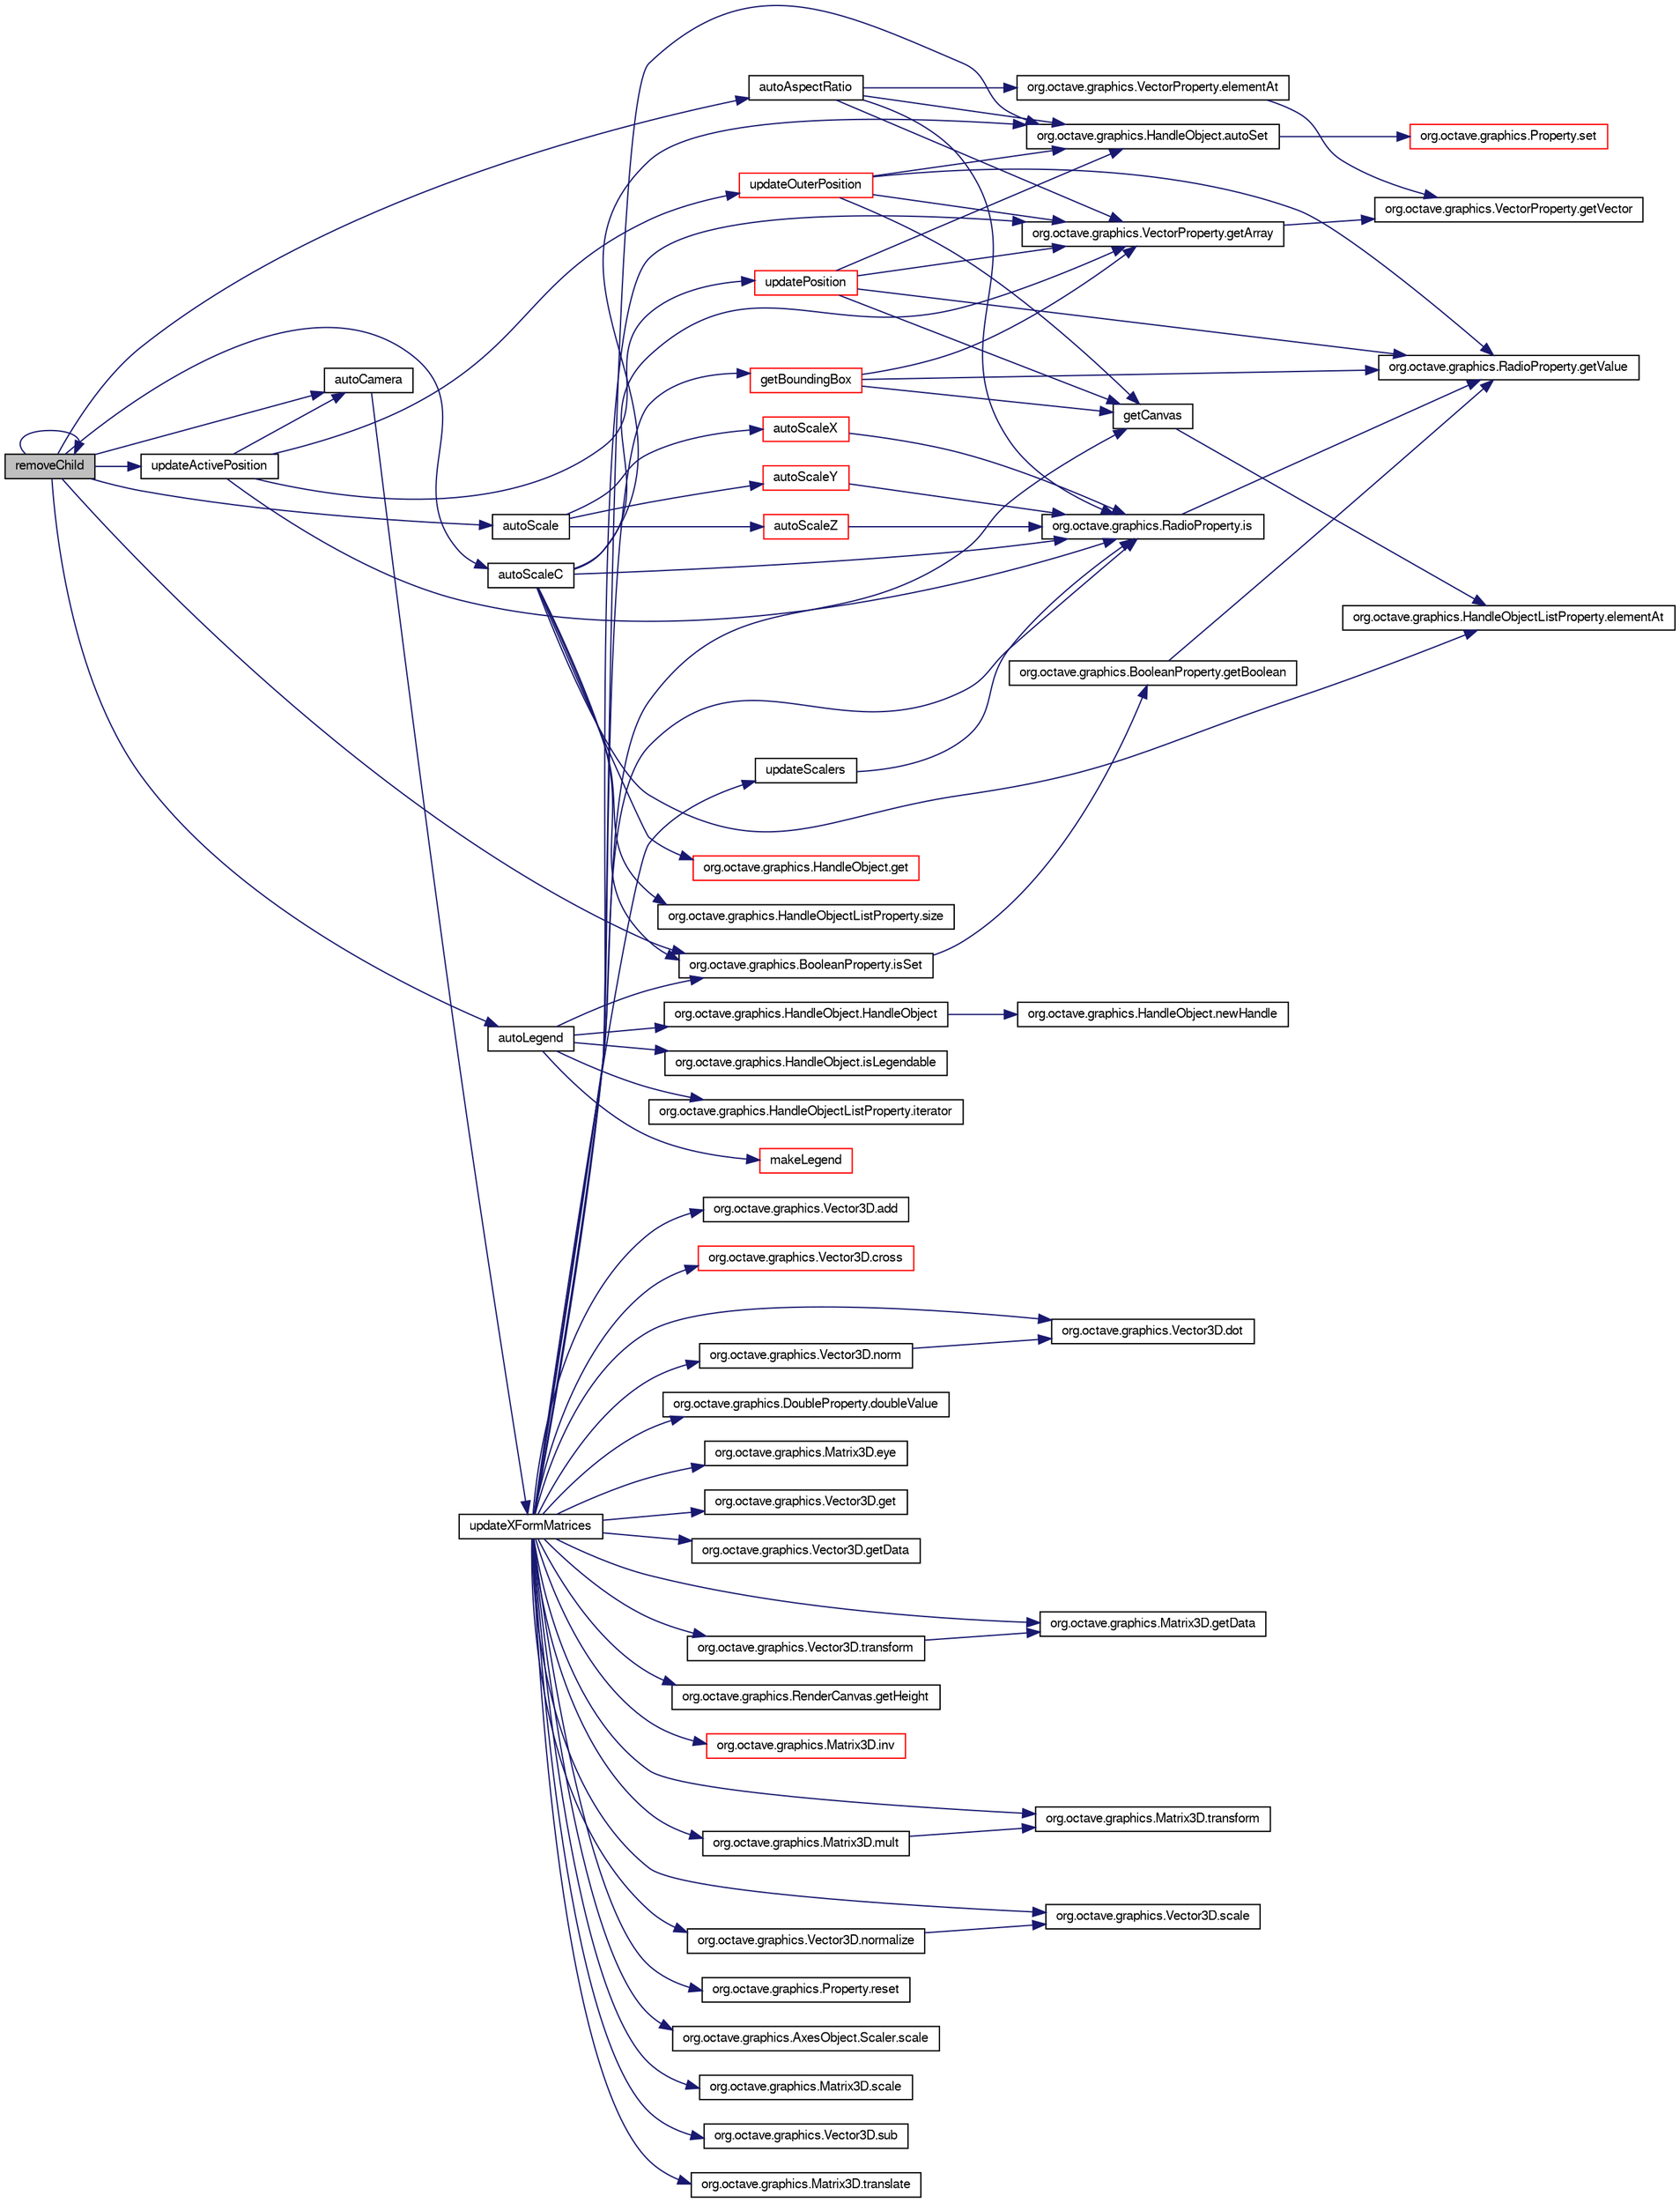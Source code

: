 digraph G
{
  edge [fontname="FreeSans",fontsize="10",labelfontname="FreeSans",labelfontsize="10"];
  node [fontname="FreeSans",fontsize="10",shape=record];
  rankdir="LR";
  Node1 [label="removeChild",height=0.2,width=0.4,color="black", fillcolor="grey75", style="filled" fontcolor="black"];
  Node1 -> Node2 [color="midnightblue",fontsize="10",style="solid",fontname="FreeSans"];
  Node2 [label="autoAspectRatio",height=0.2,width=0.4,color="black", fillcolor="white", style="filled",URL="$classorg_1_1octave_1_1graphics_1_1_axes_object.html#a3b96f348814a0162983f78d71d1b38ea"];
  Node2 -> Node3 [color="midnightblue",fontsize="10",style="solid",fontname="FreeSans"];
  Node3 [label="org.octave.graphics.HandleObject.autoSet",height=0.2,width=0.4,color="black", fillcolor="white", style="filled",URL="$classorg_1_1octave_1_1graphics_1_1_handle_object.html#a8d2c5ee6879fc8f2e181270b7ea9e934"];
  Node3 -> Node4 [color="midnightblue",fontsize="10",style="solid",fontname="FreeSans"];
  Node4 [label="org.octave.graphics.Property.set",height=0.2,width=0.4,color="red", fillcolor="white", style="filled",URL="$classorg_1_1octave_1_1graphics_1_1_property.html#afa1a5457d4b402c51eb58b213de1065f"];
  Node2 -> Node5 [color="midnightblue",fontsize="10",style="solid",fontname="FreeSans"];
  Node5 [label="org.octave.graphics.VectorProperty.elementAt",height=0.2,width=0.4,color="black", fillcolor="white", style="filled",URL="$classorg_1_1octave_1_1graphics_1_1_vector_property.html#a264bf2a78c781080534914c21b9125c9"];
  Node5 -> Node6 [color="midnightblue",fontsize="10",style="solid",fontname="FreeSans"];
  Node6 [label="org.octave.graphics.VectorProperty.getVector",height=0.2,width=0.4,color="black", fillcolor="white", style="filled",URL="$classorg_1_1octave_1_1graphics_1_1_vector_property.html#a4ee8a1258ab4c3158a01e1442835be2a"];
  Node2 -> Node7 [color="midnightblue",fontsize="10",style="solid",fontname="FreeSans"];
  Node7 [label="org.octave.graphics.VectorProperty.getArray",height=0.2,width=0.4,color="black", fillcolor="white", style="filled",URL="$classorg_1_1octave_1_1graphics_1_1_vector_property.html#ac9573ab949db7e86c1b0bd502d50e9f1"];
  Node7 -> Node6 [color="midnightblue",fontsize="10",style="solid",fontname="FreeSans"];
  Node2 -> Node8 [color="midnightblue",fontsize="10",style="solid",fontname="FreeSans"];
  Node8 [label="org.octave.graphics.RadioProperty.is",height=0.2,width=0.4,color="black", fillcolor="white", style="filled",URL="$classorg_1_1octave_1_1graphics_1_1_radio_property.html#a6b679eb3fe87358e20dc354d8f0e06b7"];
  Node8 -> Node9 [color="midnightblue",fontsize="10",style="solid",fontname="FreeSans"];
  Node9 [label="org.octave.graphics.RadioProperty.getValue",height=0.2,width=0.4,color="black", fillcolor="white", style="filled",URL="$classorg_1_1octave_1_1graphics_1_1_radio_property.html#a574b29843fb09dff2bf8edd82341f051"];
  Node1 -> Node10 [color="midnightblue",fontsize="10",style="solid",fontname="FreeSans"];
  Node10 [label="autoCamera",height=0.2,width=0.4,color="black", fillcolor="white", style="filled",URL="$classorg_1_1octave_1_1graphics_1_1_axes_object.html#ad8c380ebccb2c7d98383bc75ad470f38"];
  Node10 -> Node11 [color="midnightblue",fontsize="10",style="solid",fontname="FreeSans"];
  Node11 [label="updateXFormMatrices",height=0.2,width=0.4,color="black", fillcolor="white", style="filled",URL="$classorg_1_1octave_1_1graphics_1_1_axes_object.html#a34754c6f4719a30759b901e99988767d"];
  Node11 -> Node12 [color="midnightblue",fontsize="10",style="solid",fontname="FreeSans"];
  Node12 [label="org.octave.graphics.Vector3D.add",height=0.2,width=0.4,color="black", fillcolor="white", style="filled",URL="$classorg_1_1octave_1_1graphics_1_1_vector3_d.html#a161c6c5a995fe94260e92805246029d6"];
  Node11 -> Node3 [color="midnightblue",fontsize="10",style="solid",fontname="FreeSans"];
  Node11 -> Node13 [color="midnightblue",fontsize="10",style="solid",fontname="FreeSans"];
  Node13 [label="org.octave.graphics.Vector3D.cross",height=0.2,width=0.4,color="red", fillcolor="white", style="filled",URL="$classorg_1_1octave_1_1graphics_1_1_vector3_d.html#a8d63a47a8888a907fc69001263d28590"];
  Node11 -> Node14 [color="midnightblue",fontsize="10",style="solid",fontname="FreeSans"];
  Node14 [label="org.octave.graphics.Vector3D.dot",height=0.2,width=0.4,color="black", fillcolor="white", style="filled",URL="$classorg_1_1octave_1_1graphics_1_1_vector3_d.html#ab0ce961669339476ce3a7f54f22482f3"];
  Node11 -> Node15 [color="midnightblue",fontsize="10",style="solid",fontname="FreeSans"];
  Node15 [label="org.octave.graphics.DoubleProperty.doubleValue",height=0.2,width=0.4,color="black", fillcolor="white", style="filled",URL="$classorg_1_1octave_1_1graphics_1_1_double_property.html#aad7c86e3a7c4753efa88b5c659496c05"];
  Node11 -> Node16 [color="midnightblue",fontsize="10",style="solid",fontname="FreeSans"];
  Node16 [label="org.octave.graphics.Matrix3D.eye",height=0.2,width=0.4,color="black", fillcolor="white", style="filled",URL="$classorg_1_1octave_1_1graphics_1_1_matrix3_d.html#a576603a22be715dc2c22a9002737e655"];
  Node11 -> Node17 [color="midnightblue",fontsize="10",style="solid",fontname="FreeSans"];
  Node17 [label="org.octave.graphics.Vector3D.get",height=0.2,width=0.4,color="black", fillcolor="white", style="filled",URL="$classorg_1_1octave_1_1graphics_1_1_vector3_d.html#a2fea79959a8fcac22a4729c9a7c86c31"];
  Node11 -> Node7 [color="midnightblue",fontsize="10",style="solid",fontname="FreeSans"];
  Node11 -> Node18 [color="midnightblue",fontsize="10",style="solid",fontname="FreeSans"];
  Node18 [label="getBoundingBox",height=0.2,width=0.4,color="red", fillcolor="white", style="filled",URL="$classorg_1_1octave_1_1graphics_1_1_axes_object.html#a5081086fe29e8e32a61359f18bb7b8b0"];
  Node18 -> Node7 [color="midnightblue",fontsize="10",style="solid",fontname="FreeSans"];
  Node18 -> Node19 [color="midnightblue",fontsize="10",style="solid",fontname="FreeSans"];
  Node19 [label="getCanvas",height=0.2,width=0.4,color="black", fillcolor="white", style="filled",URL="$classorg_1_1octave_1_1graphics_1_1_axes_object.html#a4f7f24e8f6fae612a9184b2c43646641"];
  Node19 -> Node20 [color="midnightblue",fontsize="10",style="solid",fontname="FreeSans"];
  Node20 [label="org.octave.graphics.HandleObjectListProperty.elementAt",height=0.2,width=0.4,color="black", fillcolor="white", style="filled",URL="$classorg_1_1octave_1_1graphics_1_1_handle_object_list_property.html#ad4f83b73289f32a66f2d7c611f830616"];
  Node18 -> Node9 [color="midnightblue",fontsize="10",style="solid",fontname="FreeSans"];
  Node11 -> Node19 [color="midnightblue",fontsize="10",style="solid",fontname="FreeSans"];
  Node11 -> Node21 [color="midnightblue",fontsize="10",style="solid",fontname="FreeSans"];
  Node21 [label="org.octave.graphics.Vector3D.getData",height=0.2,width=0.4,color="black", fillcolor="white", style="filled",URL="$classorg_1_1octave_1_1graphics_1_1_vector3_d.html#aa27f1ed28de9d1d45b61c0e5562bd4bc"];
  Node11 -> Node22 [color="midnightblue",fontsize="10",style="solid",fontname="FreeSans"];
  Node22 [label="org.octave.graphics.Matrix3D.getData",height=0.2,width=0.4,color="black", fillcolor="white", style="filled",URL="$classorg_1_1octave_1_1graphics_1_1_matrix3_d.html#aa27f1ed28de9d1d45b61c0e5562bd4bc"];
  Node11 -> Node23 [color="midnightblue",fontsize="10",style="solid",fontname="FreeSans"];
  Node23 [label="org.octave.graphics.RenderCanvas.getHeight",height=0.2,width=0.4,color="black", fillcolor="white", style="filled",URL="$interfaceorg_1_1octave_1_1graphics_1_1_render_canvas.html#a07efb2a4e9a982688c8bb3c3f21d1092"];
  Node11 -> Node24 [color="midnightblue",fontsize="10",style="solid",fontname="FreeSans"];
  Node24 [label="org.octave.graphics.Matrix3D.inv",height=0.2,width=0.4,color="red", fillcolor="white", style="filled",URL="$classorg_1_1octave_1_1graphics_1_1_matrix3_d.html#a434757b162109cc77ff533c2af582278"];
  Node11 -> Node8 [color="midnightblue",fontsize="10",style="solid",fontname="FreeSans"];
  Node11 -> Node25 [color="midnightblue",fontsize="10",style="solid",fontname="FreeSans"];
  Node25 [label="org.octave.graphics.Matrix3D.mult",height=0.2,width=0.4,color="black", fillcolor="white", style="filled",URL="$classorg_1_1octave_1_1graphics_1_1_matrix3_d.html#a1c6977bf814a5f75c2f8f31c25eb515f"];
  Node25 -> Node26 [color="midnightblue",fontsize="10",style="solid",fontname="FreeSans"];
  Node26 [label="org.octave.graphics.Matrix3D.transform",height=0.2,width=0.4,color="black", fillcolor="white", style="filled",URL="$classorg_1_1octave_1_1graphics_1_1_matrix3_d.html#a3cdda87901befb4eab448cdd87338f5a"];
  Node11 -> Node27 [color="midnightblue",fontsize="10",style="solid",fontname="FreeSans"];
  Node27 [label="org.octave.graphics.Vector3D.norm",height=0.2,width=0.4,color="black", fillcolor="white", style="filled",URL="$classorg_1_1octave_1_1graphics_1_1_vector3_d.html#a53de49d8c84dcc44f9b4086e3a371475"];
  Node27 -> Node14 [color="midnightblue",fontsize="10",style="solid",fontname="FreeSans"];
  Node11 -> Node28 [color="midnightblue",fontsize="10",style="solid",fontname="FreeSans"];
  Node28 [label="org.octave.graphics.Vector3D.normalize",height=0.2,width=0.4,color="black", fillcolor="white", style="filled",URL="$classorg_1_1octave_1_1graphics_1_1_vector3_d.html#acd0de676568888d848beb97dcc53ae47"];
  Node28 -> Node29 [color="midnightblue",fontsize="10",style="solid",fontname="FreeSans"];
  Node29 [label="org.octave.graphics.Vector3D.scale",height=0.2,width=0.4,color="black", fillcolor="white", style="filled",URL="$classorg_1_1octave_1_1graphics_1_1_vector3_d.html#ac27f31adada4333fd9e5b1d683cc2dc3"];
  Node11 -> Node30 [color="midnightblue",fontsize="10",style="solid",fontname="FreeSans"];
  Node30 [label="org.octave.graphics.Property.reset",height=0.2,width=0.4,color="black", fillcolor="white", style="filled",URL="$classorg_1_1octave_1_1graphics_1_1_property.html#ab66b5dbada95d5c93af2876420fb49ec"];
  Node11 -> Node31 [color="midnightblue",fontsize="10",style="solid",fontname="FreeSans"];
  Node31 [label="org.octave.graphics.AxesObject.Scaler.scale",height=0.2,width=0.4,color="black", fillcolor="white", style="filled",URL="$interfaceorg_1_1octave_1_1graphics_1_1_axes_object_1_1_scaler.html#af92485cd422d7c32753efcf98d776037"];
  Node11 -> Node32 [color="midnightblue",fontsize="10",style="solid",fontname="FreeSans"];
  Node32 [label="org.octave.graphics.Matrix3D.scale",height=0.2,width=0.4,color="black", fillcolor="white", style="filled",URL="$classorg_1_1octave_1_1graphics_1_1_matrix3_d.html#acd57dfdbba80f034f23a2638629d4698"];
  Node11 -> Node29 [color="midnightblue",fontsize="10",style="solid",fontname="FreeSans"];
  Node11 -> Node33 [color="midnightblue",fontsize="10",style="solid",fontname="FreeSans"];
  Node33 [label="org.octave.graphics.Vector3D.sub",height=0.2,width=0.4,color="black", fillcolor="white", style="filled",URL="$classorg_1_1octave_1_1graphics_1_1_vector3_d.html#a546f6cc333d61a804036644db7a1f188"];
  Node11 -> Node34 [color="midnightblue",fontsize="10",style="solid",fontname="FreeSans"];
  Node34 [label="org.octave.graphics.Vector3D.transform",height=0.2,width=0.4,color="black", fillcolor="white", style="filled",URL="$classorg_1_1octave_1_1graphics_1_1_vector3_d.html#ae95266ecfc62f267b4a4efa05a3b9419"];
  Node34 -> Node22 [color="midnightblue",fontsize="10",style="solid",fontname="FreeSans"];
  Node11 -> Node26 [color="midnightblue",fontsize="10",style="solid",fontname="FreeSans"];
  Node11 -> Node35 [color="midnightblue",fontsize="10",style="solid",fontname="FreeSans"];
  Node35 [label="org.octave.graphics.Matrix3D.translate",height=0.2,width=0.4,color="black", fillcolor="white", style="filled",URL="$classorg_1_1octave_1_1graphics_1_1_matrix3_d.html#a56405fd2b22f51d08b371fb188374a40"];
  Node11 -> Node36 [color="midnightblue",fontsize="10",style="solid",fontname="FreeSans"];
  Node36 [label="updateScalers",height=0.2,width=0.4,color="black", fillcolor="white", style="filled",URL="$classorg_1_1octave_1_1graphics_1_1_axes_object.html#a16eb23ebea51f2feb12bf45af6c34c7b"];
  Node36 -> Node8 [color="midnightblue",fontsize="10",style="solid",fontname="FreeSans"];
  Node1 -> Node37 [color="midnightblue",fontsize="10",style="solid",fontname="FreeSans"];
  Node37 [label="autoLegend",height=0.2,width=0.4,color="black", fillcolor="white", style="filled",URL="$classorg_1_1octave_1_1graphics_1_1_axes_object.html#aed523bdcded55f65e6421d5f19485f8c"];
  Node37 -> Node38 [color="midnightblue",fontsize="10",style="solid",fontname="FreeSans"];
  Node38 [label="org.octave.graphics.HandleObject.HandleObject",height=0.2,width=0.4,color="black", fillcolor="white", style="filled",URL="$classorg_1_1octave_1_1graphics_1_1_handle_object.html#a2548f8d697e5762db038439e922c4687"];
  Node38 -> Node39 [color="midnightblue",fontsize="10",style="solid",fontname="FreeSans"];
  Node39 [label="org.octave.graphics.HandleObject.newHandle",height=0.2,width=0.4,color="black", fillcolor="white", style="filled",URL="$classorg_1_1octave_1_1graphics_1_1_handle_object.html#aa6f7db0703ad545a98e1eae658777da6"];
  Node37 -> Node40 [color="midnightblue",fontsize="10",style="solid",fontname="FreeSans"];
  Node40 [label="org.octave.graphics.HandleObject.isLegendable",height=0.2,width=0.4,color="black", fillcolor="white", style="filled",URL="$classorg_1_1octave_1_1graphics_1_1_handle_object.html#ad63fa220ec205210cdbbfed916b252d5"];
  Node37 -> Node41 [color="midnightblue",fontsize="10",style="solid",fontname="FreeSans"];
  Node41 [label="org.octave.graphics.BooleanProperty.isSet",height=0.2,width=0.4,color="black", fillcolor="white", style="filled",URL="$classorg_1_1octave_1_1graphics_1_1_boolean_property.html#a0f37ee693b8c642f92730745dcd6b8dc"];
  Node41 -> Node42 [color="midnightblue",fontsize="10",style="solid",fontname="FreeSans"];
  Node42 [label="org.octave.graphics.BooleanProperty.getBoolean",height=0.2,width=0.4,color="black", fillcolor="white", style="filled",URL="$classorg_1_1octave_1_1graphics_1_1_boolean_property.html#a99fc68d1fa96ede78d81f2b038d0083b"];
  Node42 -> Node9 [color="midnightblue",fontsize="10",style="solid",fontname="FreeSans"];
  Node37 -> Node43 [color="midnightblue",fontsize="10",style="solid",fontname="FreeSans"];
  Node43 [label="org.octave.graphics.HandleObjectListProperty.iterator",height=0.2,width=0.4,color="black", fillcolor="white", style="filled",URL="$classorg_1_1octave_1_1graphics_1_1_handle_object_list_property.html#ab93723cfb646268e7e5a0d824c0e0c25"];
  Node37 -> Node44 [color="midnightblue",fontsize="10",style="solid",fontname="FreeSans"];
  Node44 [label="makeLegend",height=0.2,width=0.4,color="red", fillcolor="white", style="filled",URL="$classorg_1_1octave_1_1graphics_1_1_axes_object.html#af818b4197b31dc2d4e3c704cf6989770"];
  Node1 -> Node45 [color="midnightblue",fontsize="10",style="solid",fontname="FreeSans"];
  Node45 [label="autoScale",height=0.2,width=0.4,color="black", fillcolor="white", style="filled",URL="$classorg_1_1octave_1_1graphics_1_1_axes_object.html#a1f831891fb89a83d0cb560cc5877e2bb"];
  Node45 -> Node46 [color="midnightblue",fontsize="10",style="solid",fontname="FreeSans"];
  Node46 [label="autoScaleX",height=0.2,width=0.4,color="red", fillcolor="white", style="filled",URL="$classorg_1_1octave_1_1graphics_1_1_axes_object.html#a562cd26311bbf4426b608db3053bbc9b"];
  Node46 -> Node8 [color="midnightblue",fontsize="10",style="solid",fontname="FreeSans"];
  Node45 -> Node47 [color="midnightblue",fontsize="10",style="solid",fontname="FreeSans"];
  Node47 [label="autoScaleY",height=0.2,width=0.4,color="red", fillcolor="white", style="filled",URL="$classorg_1_1octave_1_1graphics_1_1_axes_object.html#a9efe9980cb24988ab81e39315cd369fa"];
  Node47 -> Node8 [color="midnightblue",fontsize="10",style="solid",fontname="FreeSans"];
  Node45 -> Node48 [color="midnightblue",fontsize="10",style="solid",fontname="FreeSans"];
  Node48 [label="autoScaleZ",height=0.2,width=0.4,color="red", fillcolor="white", style="filled",URL="$classorg_1_1octave_1_1graphics_1_1_axes_object.html#adb55c3929d54800ab11f6d11d257aaf5"];
  Node48 -> Node8 [color="midnightblue",fontsize="10",style="solid",fontname="FreeSans"];
  Node1 -> Node49 [color="midnightblue",fontsize="10",style="solid",fontname="FreeSans"];
  Node49 [label="autoScaleC",height=0.2,width=0.4,color="black", fillcolor="white", style="filled",URL="$classorg_1_1octave_1_1graphics_1_1_axes_object.html#ac206f5a14be0de4396cd80bf41512b0b"];
  Node49 -> Node3 [color="midnightblue",fontsize="10",style="solid",fontname="FreeSans"];
  Node49 -> Node20 [color="midnightblue",fontsize="10",style="solid",fontname="FreeSans"];
  Node49 -> Node50 [color="midnightblue",fontsize="10",style="solid",fontname="FreeSans"];
  Node50 [label="org.octave.graphics.HandleObject.get",height=0.2,width=0.4,color="red", fillcolor="white", style="filled",URL="$classorg_1_1octave_1_1graphics_1_1_handle_object.html#a0b91f13a43a94a8da8db243d1c015710"];
  Node49 -> Node7 [color="midnightblue",fontsize="10",style="solid",fontname="FreeSans"];
  Node49 -> Node8 [color="midnightblue",fontsize="10",style="solid",fontname="FreeSans"];
  Node49 -> Node41 [color="midnightblue",fontsize="10",style="solid",fontname="FreeSans"];
  Node49 -> Node51 [color="midnightblue",fontsize="10",style="solid",fontname="FreeSans"];
  Node51 [label="org.octave.graphics.HandleObjectListProperty.size",height=0.2,width=0.4,color="black", fillcolor="white", style="filled",URL="$classorg_1_1octave_1_1graphics_1_1_handle_object_list_property.html#af4b57d21919c42d55af03391f91a1c08"];
  Node1 -> Node41 [color="midnightblue",fontsize="10",style="solid",fontname="FreeSans"];
  Node1 -> Node1 [color="midnightblue",fontsize="10",style="solid",fontname="FreeSans"];
  Node1 -> Node52 [color="midnightblue",fontsize="10",style="solid",fontname="FreeSans"];
  Node52 [label="updateActivePosition",height=0.2,width=0.4,color="black", fillcolor="white", style="filled",URL="$classorg_1_1octave_1_1graphics_1_1_axes_object.html#ade2f110d5abeb2807c9a26961bf257a0"];
  Node52 -> Node10 [color="midnightblue",fontsize="10",style="solid",fontname="FreeSans"];
  Node52 -> Node8 [color="midnightblue",fontsize="10",style="solid",fontname="FreeSans"];
  Node52 -> Node53 [color="midnightblue",fontsize="10",style="solid",fontname="FreeSans"];
  Node53 [label="updateOuterPosition",height=0.2,width=0.4,color="red", fillcolor="white", style="filled",URL="$classorg_1_1octave_1_1graphics_1_1_axes_object.html#a8fe0a2459edaa25437c87f836a2ec08b"];
  Node53 -> Node3 [color="midnightblue",fontsize="10",style="solid",fontname="FreeSans"];
  Node53 -> Node7 [color="midnightblue",fontsize="10",style="solid",fontname="FreeSans"];
  Node53 -> Node19 [color="midnightblue",fontsize="10",style="solid",fontname="FreeSans"];
  Node53 -> Node9 [color="midnightblue",fontsize="10",style="solid",fontname="FreeSans"];
  Node52 -> Node54 [color="midnightblue",fontsize="10",style="solid",fontname="FreeSans"];
  Node54 [label="updatePosition",height=0.2,width=0.4,color="red", fillcolor="white", style="filled",URL="$classorg_1_1octave_1_1graphics_1_1_axes_object.html#a37af0b3ac5daed8222a09ab966e57867"];
  Node54 -> Node3 [color="midnightblue",fontsize="10",style="solid",fontname="FreeSans"];
  Node54 -> Node7 [color="midnightblue",fontsize="10",style="solid",fontname="FreeSans"];
  Node54 -> Node19 [color="midnightblue",fontsize="10",style="solid",fontname="FreeSans"];
  Node54 -> Node9 [color="midnightblue",fontsize="10",style="solid",fontname="FreeSans"];
}
